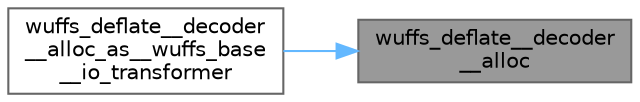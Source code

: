 digraph "wuffs_deflate__decoder__alloc"
{
 // LATEX_PDF_SIZE
  bgcolor="transparent";
  edge [fontname=Helvetica,fontsize=10,labelfontname=Helvetica,labelfontsize=10];
  node [fontname=Helvetica,fontsize=10,shape=box,height=0.2,width=0.4];
  rankdir="RL";
  Node1 [id="Node000001",label="wuffs_deflate__decoder\l__alloc",height=0.2,width=0.4,color="gray40", fillcolor="grey60", style="filled", fontcolor="black",tooltip=" "];
  Node1 -> Node2 [id="edge1_Node000001_Node000002",dir="back",color="steelblue1",style="solid",tooltip=" "];
  Node2 [id="Node000002",label="wuffs_deflate__decoder\l__alloc_as__wuffs_base\l__io_transformer",height=0.2,width=0.4,color="grey40", fillcolor="white", style="filled",URL="$wuffs-v0_83_8c.html#a62dfbda257f901135b0c83d90bc23f21",tooltip=" "];
}
